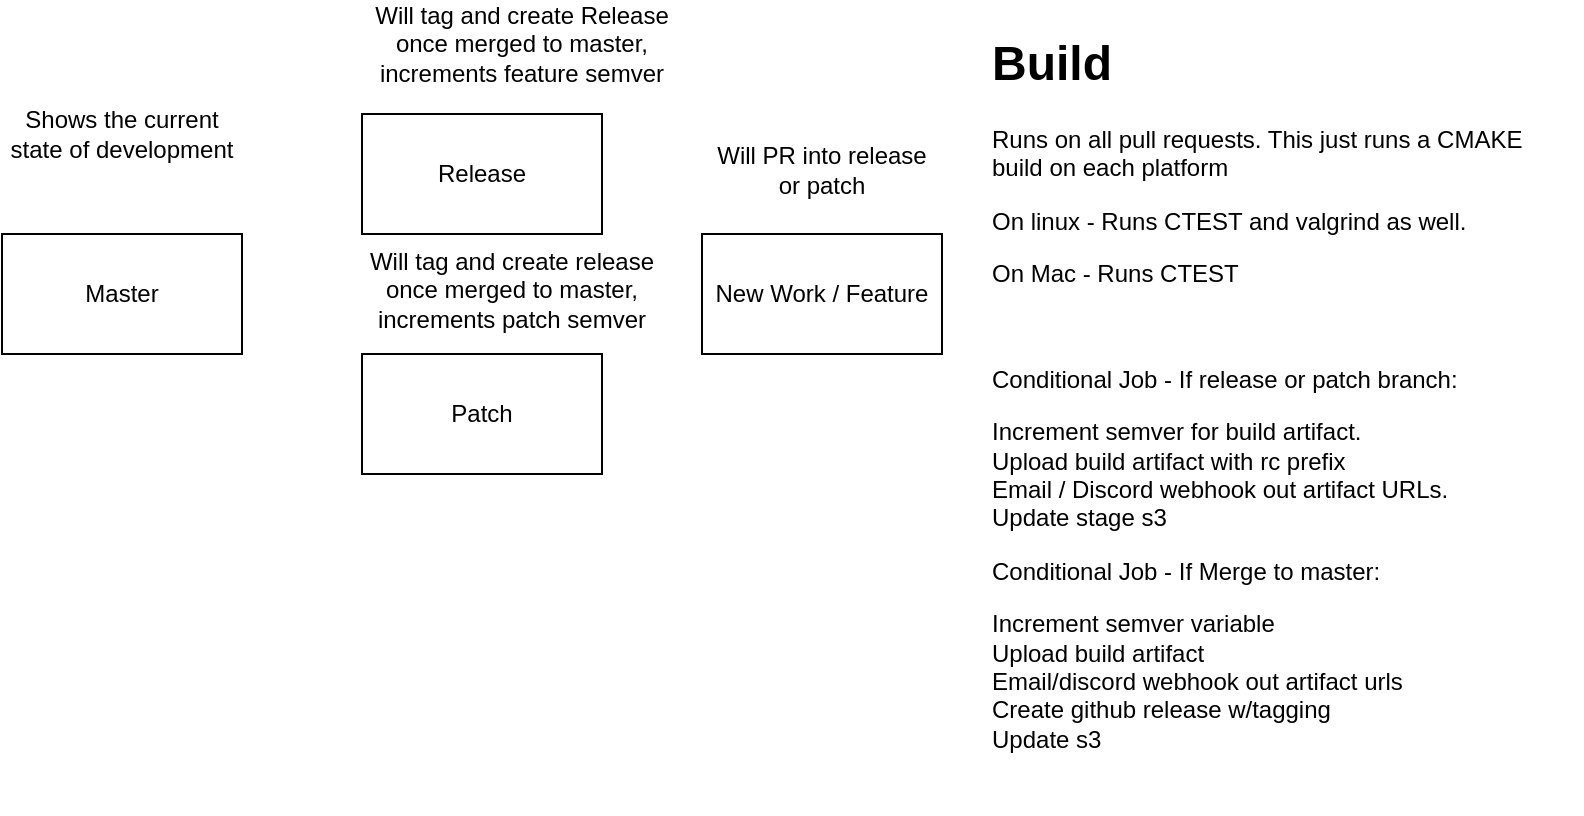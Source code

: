 <mxfile version="21.6.8" type="device">
  <diagram name="Page-1" id="s4fy736E-KH9lIqaCPfS">
    <mxGraphModel dx="1026" dy="674" grid="1" gridSize="10" guides="1" tooltips="1" connect="1" arrows="1" fold="1" page="1" pageScale="1" pageWidth="850" pageHeight="1100" math="0" shadow="0">
      <root>
        <mxCell id="0" />
        <mxCell id="1" parent="0" />
        <mxCell id="JIkSRBk_ICKi2N8FGDJR-1" value="Master" style="rounded=0;whiteSpace=wrap;html=1;" vertex="1" parent="1">
          <mxGeometry x="40" y="120" width="120" height="60" as="geometry" />
        </mxCell>
        <mxCell id="JIkSRBk_ICKi2N8FGDJR-2" value="Shows the current state of development" style="text;html=1;strokeColor=none;fillColor=none;align=center;verticalAlign=middle;whiteSpace=wrap;rounded=0;" vertex="1" parent="1">
          <mxGeometry x="40" y="40" width="120" height="60" as="geometry" />
        </mxCell>
        <mxCell id="JIkSRBk_ICKi2N8FGDJR-3" value="Release" style="rounded=0;whiteSpace=wrap;html=1;" vertex="1" parent="1">
          <mxGeometry x="220" y="60" width="120" height="60" as="geometry" />
        </mxCell>
        <mxCell id="JIkSRBk_ICKi2N8FGDJR-4" value="Will tag and create Release once merged to master, increments feature semver" style="text;html=1;strokeColor=none;fillColor=none;align=center;verticalAlign=middle;whiteSpace=wrap;rounded=0;" vertex="1" parent="1">
          <mxGeometry x="220" y="10" width="160" height="30" as="geometry" />
        </mxCell>
        <mxCell id="JIkSRBk_ICKi2N8FGDJR-5" value="Patch" style="rounded=0;whiteSpace=wrap;html=1;" vertex="1" parent="1">
          <mxGeometry x="220" y="180" width="120" height="60" as="geometry" />
        </mxCell>
        <mxCell id="JIkSRBk_ICKi2N8FGDJR-6" value="Will tag and create release once merged to master, increments patch semver" style="text;html=1;strokeColor=none;fillColor=none;align=center;verticalAlign=middle;whiteSpace=wrap;rounded=0;" vertex="1" parent="1">
          <mxGeometry x="220" y="135" width="150" height="25" as="geometry" />
        </mxCell>
        <mxCell id="JIkSRBk_ICKi2N8FGDJR-8" value="&lt;h1&gt;Build&lt;/h1&gt;&lt;p&gt;Runs on all pull requests. This just runs a CMAKE build on each platform&lt;/p&gt;&lt;p&gt;On linux - Runs CTEST and valgrind as well.&lt;/p&gt;&lt;p&gt;On Mac - Runs CTEST&lt;/p&gt;&lt;p&gt;&lt;br&gt;&lt;/p&gt;&lt;p&gt;Conditional Job - If release or patch branch:&lt;/p&gt;&lt;p&gt;&lt;span style=&quot;background-color: initial;&quot;&gt;Increment semver for build artifact.&lt;br&gt;Upload build artifact with rc prefix&amp;nbsp;&lt;br&gt;Email / Discord webhook out artifact URLs.&lt;br&gt;Update stage s3&lt;/span&gt;&lt;br&gt;&lt;/p&gt;&lt;p&gt;&lt;span style=&quot;background-color: initial;&quot;&gt;Conditional Job - If Merge to master:&lt;/span&gt;&lt;/p&gt;&lt;p&gt;&lt;span style=&quot;background-color: initial;&quot;&gt;Increment semver variable&lt;br&gt;Upload build artifact&lt;br&gt;Email/discord webhook out artifact urls&lt;br&gt;Create github release w/tagging&lt;br&gt;Update s3&lt;/span&gt;&lt;/p&gt;" style="text;html=1;strokeColor=none;fillColor=none;spacing=5;spacingTop=-20;whiteSpace=wrap;overflow=hidden;rounded=0;" vertex="1" parent="1">
          <mxGeometry x="530" y="15" width="300" height="395" as="geometry" />
        </mxCell>
        <mxCell id="JIkSRBk_ICKi2N8FGDJR-12" value="New Work / Feature" style="rounded=0;whiteSpace=wrap;html=1;" vertex="1" parent="1">
          <mxGeometry x="390" y="120" width="120" height="60" as="geometry" />
        </mxCell>
        <mxCell id="JIkSRBk_ICKi2N8FGDJR-13" value="Will PR into release or patch" style="text;html=1;strokeColor=none;fillColor=none;align=center;verticalAlign=middle;whiteSpace=wrap;rounded=0;" vertex="1" parent="1">
          <mxGeometry x="390" y="75" width="120" height="25" as="geometry" />
        </mxCell>
      </root>
    </mxGraphModel>
  </diagram>
</mxfile>
